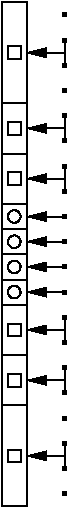 #FIG 3.2
Landscape
Center
Metric
A4      
100.00
Single
-2
1200 2
1 3 0 1 0 7 50 -1 -1 0.000 1 0.0000 540 1350 45 45 540 1350 540 1305
1 3 0 1 0 7 50 -1 -1 0.000 1 0.0000 540 1530 45 45 540 1530 540 1485
1 3 0 1 0 7 50 -1 -1 0.000 1 0.0000 540 1710 45 45 540 1710 540 1665
1 3 0 1 0 7 50 -1 -1 0.000 1 0.0000 540 1890 45 45 540 1890 540 1845
2 2 0 1 0 7 50 -1 -1 0.000 0 0 -1 0 0 5
	 450 1800 630 1800 630 1980 450 1980 450 1800
2 2 0 1 0 7 50 -1 -1 0.000 0 0 -1 0 0 5
	 450 1620 630 1620 630 1800 450 1800 450 1620
2 2 0 1 0 7 50 -1 -1 0.000 0 0 -1 0 0 5
	 450 1440 630 1440 630 1620 450 1620 450 1440
2 2 0 1 0 7 50 -1 -1 0.000 0 0 -1 0 0 5
	 450 1260 630 1260 630 1440 450 1440 450 1260
2 2 0 1 0 7 50 -1 -1 0.000 0 0 -1 0 0 5
	 450 1980 630 1980 630 2340 450 2340 450 1980
2 2 0 1 0 7 50 -1 -1 0.000 0 0 -1 0 0 5
	 450 2340 630 2340 630 2700 450 2700 450 2340
2 2 0 1 0 7 50 -1 -1 0.000 0 0 -1 0 0 5
	 450 900 630 900 630 1260 450 1260 450 900
2 2 0 1 0 7 50 -1 -1 0.000 0 0 -1 0 0 5
	 450 540 630 540 630 900 450 900 450 540
2 2 0 1 0 7 50 -1 -1 0.000 0 0 -1 0 0 5
	 450 -180 630 -180 630 540 450 540 450 -180
2 2 0 1 0 7 50 -1 -1 0.000 0 0 -1 0 0 5
	 450 2700 630 2700 630 3420 450 3420 450 2700
2 1 0 3 0 7 50 -1 -1 0.000 0 0 -1 0 0 1
	 900 1350
2 1 0 3 0 7 50 -1 -1 0.000 0 0 -1 0 0 1
	 900 1530
2 1 0 3 0 7 50 -1 -1 0.000 0 0 -1 0 0 1
	 900 1710
2 1 0 3 0 7 50 -1 -1 0.000 0 0 -1 0 0 1
	 900 1890
2 1 0 3 0 7 50 -1 -1 0.000 0 0 -1 0 0 1
	 900 2070
2 1 0 3 0 7 50 -1 -1 0.000 0 0 -1 0 0 1
	 900 2250
2 1 0 3 0 7 50 -1 -1 0.000 0 0 -1 0 0 1
	 900 2430
2 1 0 3 0 7 50 -1 -1 0.000 0 0 -1 0 0 1
	 900 2610
2 1 0 3 0 7 50 -1 -1 0.000 0 0 -1 0 0 1
	 900 2790
2 1 0 3 0 7 50 -1 -1 0.000 0 0 -1 0 0 1
	 900 2970
2 1 0 3 0 7 50 -1 -1 0.000 0 0 -1 0 0 1
	 900 3150
2 1 0 3 0 7 50 -1 -1 0.000 0 0 -1 0 0 1
	 900 3330
2 1 0 3 0 7 50 -1 -1 0.000 0 0 -1 0 0 1
	 900 1170
2 1 0 3 0 7 50 -1 -1 0.000 0 0 -1 0 0 1
	 900 990
2 1 0 3 0 7 50 -1 -1 0.000 0 0 -1 0 0 1
	 900 810
2 1 0 3 0 7 50 -1 -1 0.000 0 0 -1 0 0 1
	 900 630
2 1 0 3 0 7 50 -1 -1 0.000 0 0 -1 0 0 1
	 900 450
2 1 0 3 0 7 50 -1 -1 0.000 0 0 -1 0 0 1
	 900 270
2 1 0 3 0 7 50 -1 -1 0.000 0 0 -1 0 0 1
	 900 90
2 1 0 3 0 7 50 -1 -1 0.000 0 0 -1 0 0 1
	 900 -90
2 2 0 1 0 7 50 -1 -1 0.000 0 0 -1 0 0 5
	 495 2115 585 2115 585 2205 495 2205 495 2115
2 2 0 1 0 7 50 -1 -1 0.000 0 0 -1 0 0 5
	 495 2475 585 2475 585 2565 495 2565 495 2475
2 2 0 1 0 7 50 -1 -1 0.000 0 0 -1 0 0 5
	 495 3015 585 3015 585 3105 495 3105 495 3015
2 2 0 1 0 7 50 -1 -1 0.000 0 0 -1 0 0 5
	 495 1035 585 1035 585 1125 495 1125 495 1035
2 2 0 1 0 7 50 -1 -1 0.000 0 0 -1 0 0 5
	 495 675 585 675 585 765 495 765 495 675
2 2 0 1 0 7 50 -1 -1 0.000 0 0 -1 0 0 5
	 495 135 585 135 585 225 495 225 495 135
2 1 0 1 0 7 50 -1 -1 0.000 0 0 -1 1 0 2
	1 1 1.00 60.00 120.00
	 900 1350 630 1350
2 1 0 1 0 7 50 -1 -1 0.000 0 0 -1 1 0 2
	1 1 1.00 60.00 120.00
	 900 1530 630 1530
2 1 0 1 0 7 50 -1 -1 0.000 0 0 -1 1 0 2
	1 1 1.00 60.00 120.00
	 900 1710 630 1710
2 1 0 1 0 7 50 -1 -1 0.000 0 0 -1 1 0 2
	1 1 1.00 60.00 120.00
	 900 1890 630 1890
2 1 0 1 0 7 50 -1 -1 0.000 0 0 -1 1 0 2
	1 1 1.00 60.00 120.00
	 900 1080 630 1080
2 1 0 1 0 7 50 -1 -1 0.000 0 0 -1 1 0 2
	1 1 1.00 60.00 120.00
	 900 720 630 720
2 1 0 1 0 7 50 -1 -1 0.000 0 0 -1 1 0 2
	1 1 1.00 60.00 120.00
	 900 180 630 180
2 1 0 1 0 7 50 -1 -1 0.000 0 0 -1 1 0 2
	1 1 1.00 60.00 120.00
	 900 2160 630 2160
2 1 0 1 0 7 50 -1 -1 0.000 0 0 -1 1 0 2
	1 1 1.00 60.00 120.00
	 900 2520 630 2520
2 1 0 1 0 7 50 -1 -1 0.000 0 0 -1 1 0 2
	1 1 1.00 60.00 120.00
	 900 3060 630 3060
2 1 0 1 0 7 50 -1 -1 0.000 0 0 -1 0 0 2
	 900 2970 900 3150
2 1 0 1 0 7 50 -1 -1 0.000 0 0 -1 0 0 2
	 900 2610 900 2430
2 1 0 1 0 7 50 -1 -1 0.000 0 0 -1 0 0 2
	 900 2250 900 2070
2 1 0 1 0 7 50 -1 -1 0.000 0 0 -1 0 0 2
	 900 1170 900 990
2 1 0 1 0 7 50 -1 -1 0.000 0 0 -1 0 0 2
	 900 810 900 630
2 1 0 1 0 7 50 -1 -1 0.000 0 0 -1 0 0 2
	 900 270 900 90
